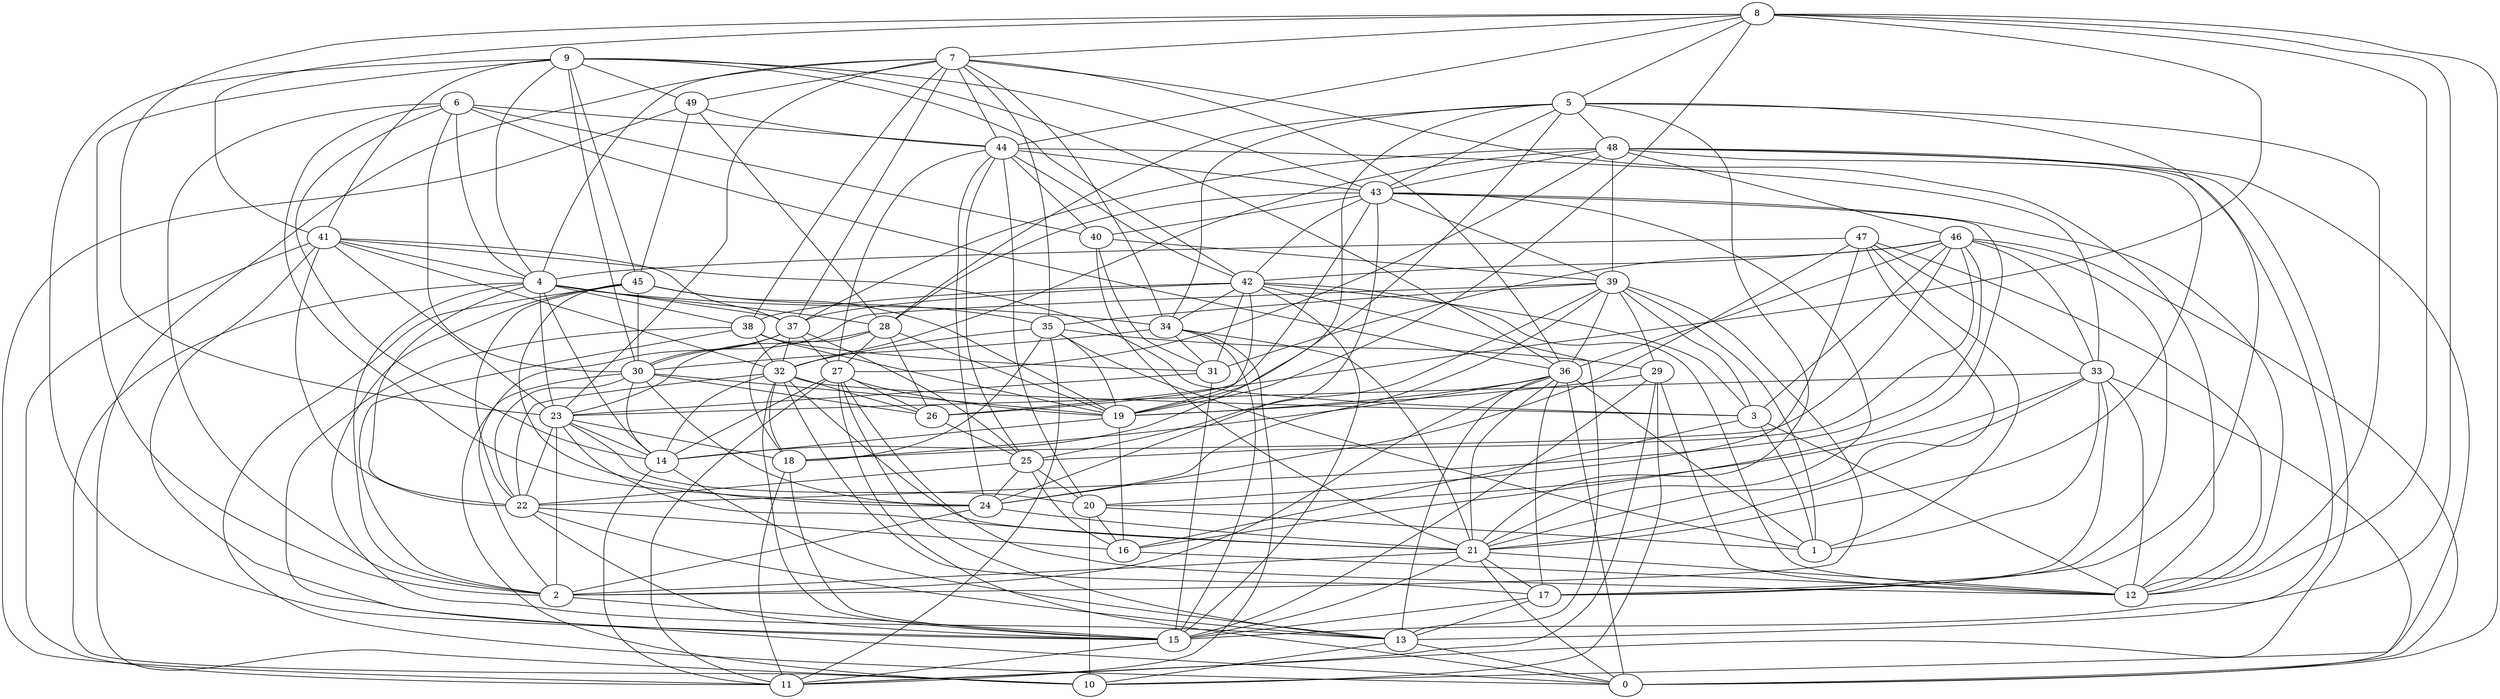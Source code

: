 digraph GG_graph {

subgraph G_graph {
edge [color = black]
"13" -> "0" [dir = none]
"22" -> "15" [dir = none]
"22" -> "16" [dir = none]
"22" -> "13" [dir = none]
"17" -> "13" [dir = none]
"40" -> "31" [dir = none]
"40" -> "39" [dir = none]
"40" -> "21" [dir = none]
"46" -> "22" [dir = none]
"46" -> "33" [dir = none]
"46" -> "18" [dir = none]
"46" -> "3" [dir = none]
"23" -> "22" [dir = none]
"23" -> "2" [dir = none]
"23" -> "21" [dir = none]
"23" -> "14" [dir = none]
"21" -> "17" [dir = none]
"20" -> "10" [dir = none]
"20" -> "1" [dir = none]
"25" -> "22" [dir = none]
"25" -> "16" [dir = none]
"35" -> "19" [dir = none]
"27" -> "12" [dir = none]
"27" -> "14" [dir = none]
"27" -> "11" [dir = none]
"29" -> "10" [dir = none]
"29" -> "19" [dir = none]
"29" -> "12" [dir = none]
"19" -> "14" [dir = none]
"37" -> "30" [dir = none]
"37" -> "2" [dir = none]
"37" -> "27" [dir = none]
"37" -> "32" [dir = none]
"8" -> "41" [dir = none]
"8" -> "0" [dir = none]
"8" -> "5" [dir = none]
"8" -> "26" [dir = none]
"38" -> "19" [dir = none]
"38" -> "32" [dir = none]
"36" -> "0" [dir = none]
"36" -> "17" [dir = none]
"36" -> "18" [dir = none]
"43" -> "26" [dir = none]
"43" -> "42" [dir = none]
"5" -> "34" [dir = none]
"5" -> "14" [dir = none]
"5" -> "28" [dir = none]
"5" -> "19" [dir = none]
"48" -> "27" [dir = none]
"48" -> "11" [dir = none]
"48" -> "21" [dir = none]
"48" -> "10" [dir = none]
"39" -> "1" [dir = none]
"39" -> "35" [dir = none]
"39" -> "2" [dir = none]
"39" -> "30" [dir = none]
"39" -> "25" [dir = none]
"9" -> "30" [dir = none]
"9" -> "42" [dir = none]
"4" -> "14" [dir = none]
"4" -> "22" [dir = none]
"4" -> "37" [dir = none]
"24" -> "2" [dir = none]
"44" -> "33" [dir = none]
"44" -> "43" [dir = none]
"44" -> "40" [dir = none]
"44" -> "24" [dir = none]
"30" -> "24" [dir = none]
"30" -> "19" [dir = none]
"6" -> "4" [dir = none]
"6" -> "24" [dir = none]
"45" -> "22" [dir = none]
"45" -> "13" [dir = none]
"45" -> "35" [dir = none]
"45" -> "24" [dir = none]
"45" -> "0" [dir = none]
"41" -> "37" [dir = none]
"28" -> "19" [dir = none]
"28" -> "23" [dir = none]
"7" -> "37" [dir = none]
"7" -> "34" [dir = none]
"32" -> "17" [dir = none]
"32" -> "14" [dir = none]
"32" -> "15" [dir = none]
"32" -> "22" [dir = none]
"34" -> "15" [dir = none]
"47" -> "21" [dir = none]
"47" -> "4" [dir = none]
"47" -> "12" [dir = none]
"33" -> "23" [dir = none]
"33" -> "20" [dir = none]
"33" -> "12" [dir = none]
"42" -> "3" [dir = none]
"42" -> "38" [dir = none]
"42" -> "12" [dir = none]
"42" -> "31" [dir = none]
"49" -> "45" [dir = none]
"49" -> "28" [dir = none]
"43" -> "21" [dir = none]
"13" -> "10" [dir = none]
"24" -> "21" [dir = none]
"43" -> "12" [dir = none]
"5" -> "17" [dir = none]
"7" -> "35" [dir = none]
"4" -> "34" [dir = none]
"36" -> "1" [dir = none]
"7" -> "38" [dir = none]
"4" -> "10" [dir = none]
"5" -> "43" [dir = none]
"39" -> "3" [dir = none]
"25" -> "24" [dir = none]
"33" -> "21" [dir = none]
"46" -> "0" [dir = none]
"16" -> "12" [dir = none]
"34" -> "21" [dir = none]
"48" -> "39" [dir = none]
"44" -> "42" [dir = none]
"7" -> "12" [dir = none]
"3" -> "1" [dir = none]
"18" -> "15" [dir = none]
"4" -> "23" [dir = none]
"8" -> "44" [dir = none]
"48" -> "15" [dir = none]
"33" -> "0" [dir = none]
"41" -> "23" [dir = none]
"15" -> "11" [dir = none]
"7" -> "49" [dir = none]
"7" -> "10" [dir = none]
"29" -> "15" [dir = none]
"3" -> "12" [dir = none]
"30" -> "14" [dir = none]
"44" -> "27" [dir = none]
"48" -> "32" [dir = none]
"41" -> "32" [dir = none]
"26" -> "25" [dir = none]
"47" -> "24" [dir = none]
"41" -> "15" [dir = none]
"39" -> "36" [dir = none]
"38" -> "31" [dir = none]
"43" -> "39" [dir = none]
"41" -> "22" [dir = none]
"35" -> "29" [dir = none]
"43" -> "16" [dir = none]
"39" -> "24" [dir = none]
"38" -> "2" [dir = none]
"9" -> "36" [dir = none]
"7" -> "36" [dir = none]
"9" -> "41" [dir = none]
"7" -> "4" [dir = none]
"45" -> "19" [dir = none]
"19" -> "16" [dir = none]
"7" -> "23" [dir = none]
"44" -> "25" [dir = none]
"9" -> "43" [dir = none]
"33" -> "17" [dir = none]
"6" -> "40" [dir = none]
"28" -> "27" [dir = none]
"8" -> "7" [dir = none]
"35" -> "32" [dir = none]
"6" -> "44" [dir = none]
"21" -> "12" [dir = none]
"31" -> "23" [dir = none]
"42" -> "34" [dir = none]
"14" -> "11" [dir = none]
"9" -> "2" [dir = none]
"23" -> "18" [dir = none]
"41" -> "3" [dir = none]
"35" -> "11" [dir = none]
"46" -> "17" [dir = none]
"32" -> "18" [dir = none]
"46" -> "31" [dir = none]
"47" -> "20" [dir = none]
"7" -> "44" [dir = none]
"4" -> "28" [dir = none]
"46" -> "25" [dir = none]
"46" -> "42" [dir = none]
"6" -> "2" [dir = none]
"42" -> "15" [dir = none]
"21" -> "15" [dir = none]
"36" -> "13" [dir = none]
"18" -> "11" [dir = none]
"31" -> "15" [dir = none]
"38" -> "0" [dir = none]
"21" -> "0" [dir = none]
"27" -> "19" [dir = none]
"35" -> "1" [dir = none]
"6" -> "36" [dir = none]
"47" -> "33" [dir = none]
"27" -> "13" [dir = none]
"8" -> "13" [dir = none]
"4" -> "2" [dir = none]
"36" -> "19" [dir = none]
"43" -> "28" [dir = none]
"48" -> "46" [dir = none]
"34" -> "31" [dir = none]
"47" -> "1" [dir = none]
"49" -> "44" [dir = none]
"8" -> "23" [dir = none]
"14" -> "13" [dir = none]
"27" -> "0" [dir = none]
"9" -> "15" [dir = none]
"36" -> "2" [dir = none]
"8" -> "12" [dir = none]
"29" -> "11" [dir = none]
"4" -> "38" [dir = none]
"27" -> "26" [dir = none]
"28" -> "26" [dir = none]
"5" -> "21" [dir = none]
"3" -> "16" [dir = none]
"43" -> "24" [dir = none]
"8" -> "19" [dir = none]
"36" -> "21" [dir = none]
"33" -> "1" [dir = none]
"42" -> "19" [dir = none]
"44" -> "20" [dir = none]
"5" -> "48" [dir = none]
"48" -> "43" [dir = none]
"32" -> "21" [dir = none]
"9" -> "49" [dir = none]
"30" -> "10" [dir = none]
"30" -> "22" [dir = none]
"21" -> "2" [dir = none]
"32" -> "3" [dir = none]
"43" -> "40" [dir = none]
"49" -> "11" [dir = none]
"42" -> "37" [dir = none]
"41" -> "11" [dir = none]
"30" -> "26" [dir = none]
"6" -> "14" [dir = none]
"6" -> "30" [dir = none]
"17" -> "15" [dir = none]
"45" -> "30" [dir = none]
"34" -> "30" [dir = none]
"32" -> "26" [dir = none]
"9" -> "45" [dir = none]
"48" -> "37" [dir = none]
"35" -> "18" [dir = none]
"20" -> "16" [dir = none]
"23" -> "20" [dir = none]
"25" -> "20" [dir = none]
"41" -> "4" [dir = none]
"37" -> "25" [dir = none]
"42" -> "13" [dir = none]
"9" -> "4" [dir = none]
"28" -> "18" [dir = none]
"2" -> "15" [dir = none]
"34" -> "11" [dir = none]
"5" -> "12" [dir = none]
"46" -> "36" [dir = none]
"39" -> "29" [dir = none]
}

}

